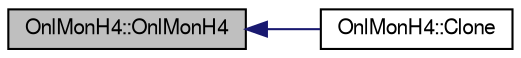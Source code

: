 digraph "OnlMonH4::OnlMonH4"
{
  bgcolor="transparent";
  edge [fontname="FreeSans",fontsize="10",labelfontname="FreeSans",labelfontsize="10"];
  node [fontname="FreeSans",fontsize="10",shape=record];
  rankdir="LR";
  Node1 [label="OnlMonH4::OnlMonH4",height=0.2,width=0.4,color="black", fillcolor="grey75", style="filled" fontcolor="black"];
  Node1 -> Node2 [dir="back",color="midnightblue",fontsize="10",style="solid",fontname="FreeSans"];
  Node2 [label="OnlMonH4::Clone",height=0.2,width=0.4,color="black",URL="$d2/d02/classOnlMonH4.html#a8f6050390ccbb9e2ac339355686e9182"];
}
